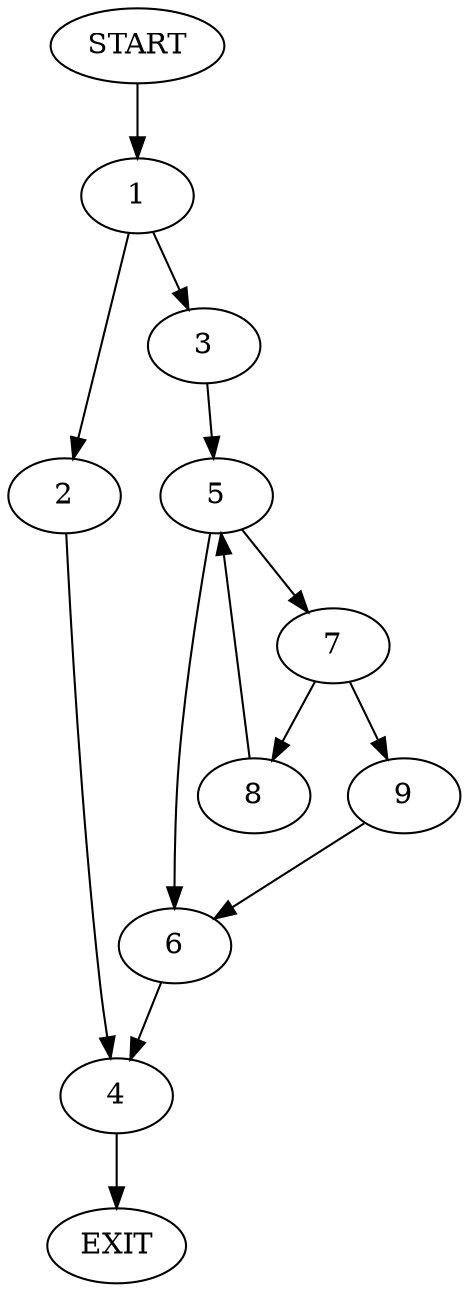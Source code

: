 digraph {
0 [label="START"]
10 [label="EXIT"]
0 -> 1
1 -> 2
1 -> 3
2 -> 4
3 -> 5
5 -> 6
5 -> 7
6 -> 4
7 -> 8
7 -> 9
8 -> 5
9 -> 6
4 -> 10
}
